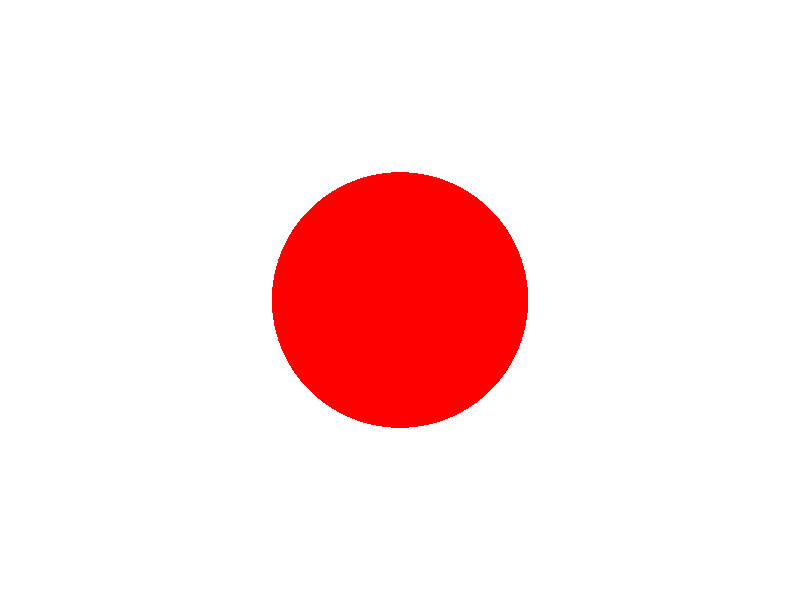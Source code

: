 #include "colors.inc" 

background { 
  color White
}
sphere { 
  <-0, 0, 4>, 
  2.5
  pigment { 
    color Red 
  } 
}
light_source { 
  <-10, 10, -10> 
  color White
}  

camera {
  location <0, 0, -8>
  look_at  <0, 0, 4>
}
